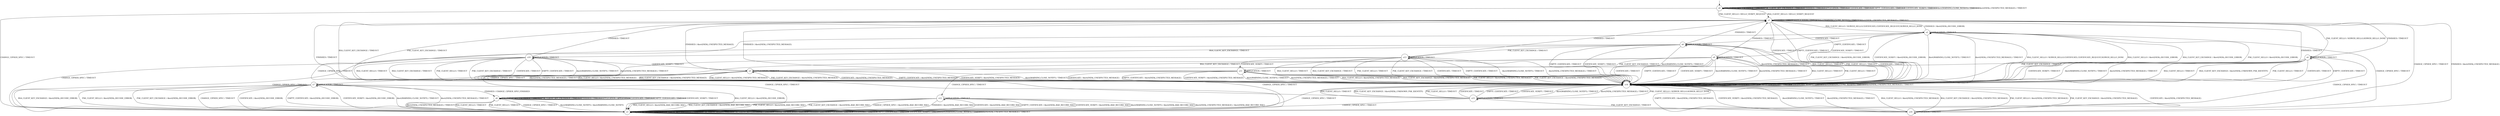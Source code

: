 digraph g {

	s0 [shape="circle" label="s0"];
	s1 [shape="circle" label="s1"];
	s2 [shape="circle" label="s2"];
	s3 [shape="circle" label="s3"];
	s4 [shape="circle" label="s4"];
	s5 [shape="circle" label="s5"];
	s6 [shape="circle" label="s6"];
	s7 [shape="circle" label="s7"];
	s8 [shape="circle" label="s8"];
	s9 [shape="circle" label="s9"];
	s10 [shape="circle" label="s10"];
	s11 [shape="circle" label="s11"];
	s12 [shape="circle" label="s12"];
	s13 [shape="circle" label="s13"];
	s14 [shape="circle" label="s14"];
	s15 [shape="circle" label="s15"];
	s16 [shape="circle" label="s16"];
	s0 -> s1 [label="RSA_CLIENT_HELLO / HELLO_VERIFY_REQUEST"];
	s0 -> s0 [label="RSA_CLIENT_KEY_EXCHANGE / TIMEOUT"];
	s0 -> s1 [label="PSK_CLIENT_HELLO / HELLO_VERIFY_REQUEST"];
	s0 -> s0 [label="PSK_CLIENT_KEY_EXCHANGE / TIMEOUT"];
	s0 -> s3 [label="CHANGE_CIPHER_SPEC / TIMEOUT"];
	s0 -> s0 [label="FINISHED / TIMEOUT"];
	s0 -> s0 [label="APPLICATION / TIMEOUT"];
	s0 -> s0 [label="CERTIFICATE / TIMEOUT"];
	s0 -> s0 [label="EMPTY_CERTIFICATE / TIMEOUT"];
	s0 -> s0 [label="CERTIFICATE_VERIFY / TIMEOUT"];
	s0 -> s0 [label="Alert(WARNING,CLOSE_NOTIFY) / TIMEOUT"];
	s0 -> s0 [label="Alert(FATAL,UNEXPECTED_MESSAGE) / TIMEOUT"];
	s1 -> s2 [label="RSA_CLIENT_HELLO / SERVER_HELLO,CERTIFICATE,CERTIFICATE_REQUEST,SERVER_HELLO_DONE"];
	s1 -> s14 [label="RSA_CLIENT_KEY_EXCHANGE / TIMEOUT"];
	s1 -> s4 [label="PSK_CLIENT_HELLO / SERVER_HELLO,SERVER_HELLO_DONE"];
	s1 -> s14 [label="PSK_CLIENT_KEY_EXCHANGE / TIMEOUT"];
	s1 -> s3 [label="CHANGE_CIPHER_SPEC / TIMEOUT"];
	s1 -> s1 [label="FINISHED / TIMEOUT"];
	s1 -> s1 [label="APPLICATION / TIMEOUT"];
	s1 -> s14 [label="CERTIFICATE / TIMEOUT"];
	s1 -> s14 [label="EMPTY_CERTIFICATE / TIMEOUT"];
	s1 -> s14 [label="CERTIFICATE_VERIFY / TIMEOUT"];
	s1 -> s1 [label="Alert(WARNING,CLOSE_NOTIFY) / TIMEOUT"];
	s1 -> s1 [label="Alert(FATAL,UNEXPECTED_MESSAGE) / TIMEOUT"];
	s2 -> s14 [label="RSA_CLIENT_HELLO / Alert(FATAL,DECODE_ERROR)"];
	s2 -> s14 [label="RSA_CLIENT_KEY_EXCHANGE / Alert(FATAL,DECODE_ERROR)"];
	s2 -> s14 [label="PSK_CLIENT_HELLO / Alert(FATAL,DECODE_ERROR)"];
	s2 -> s14 [label="PSK_CLIENT_KEY_EXCHANGE / Alert(FATAL,DECODE_ERROR)"];
	s2 -> s3 [label="CHANGE_CIPHER_SPEC / TIMEOUT"];
	s2 -> s1 [label="FINISHED / Alert(FATAL,DECODE_ERROR)"];
	s2 -> s2 [label="APPLICATION / TIMEOUT"];
	s2 -> s6 [label="CERTIFICATE / TIMEOUT"];
	s2 -> s9 [label="EMPTY_CERTIFICATE / TIMEOUT"];
	s2 -> s14 [label="CERTIFICATE_VERIFY / Alert(FATAL,DECODE_ERROR)"];
	s2 -> s14 [label="Alert(WARNING,CLOSE_NOTIFY) / TIMEOUT"];
	s2 -> s14 [label="Alert(FATAL,UNEXPECTED_MESSAGE) / TIMEOUT"];
	s3 -> s3 [label="RSA_CLIENT_HELLO / TIMEOUT"];
	s3 -> s3 [label="RSA_CLIENT_KEY_EXCHANGE / TIMEOUT"];
	s3 -> s3 [label="PSK_CLIENT_HELLO / TIMEOUT"];
	s3 -> s3 [label="PSK_CLIENT_KEY_EXCHANGE / TIMEOUT"];
	s3 -> s3 [label="CHANGE_CIPHER_SPEC / TIMEOUT"];
	s3 -> s3 [label="FINISHED / TIMEOUT"];
	s3 -> s3 [label="APPLICATION / TIMEOUT"];
	s3 -> s3 [label="CERTIFICATE / TIMEOUT"];
	s3 -> s3 [label="EMPTY_CERTIFICATE / TIMEOUT"];
	s3 -> s3 [label="CERTIFICATE_VERIFY / TIMEOUT"];
	s3 -> s3 [label="Alert(WARNING,CLOSE_NOTIFY) / TIMEOUT"];
	s3 -> s3 [label="Alert(FATAL,UNEXPECTED_MESSAGE) / TIMEOUT"];
	s4 -> s14 [label="RSA_CLIENT_HELLO / TIMEOUT"];
	s4 -> s14 [label="RSA_CLIENT_KEY_EXCHANGE / Alert(FATAL,UNKNOWN_PSK_IDENTITY)"];
	s4 -> s14 [label="PSK_CLIENT_HELLO / TIMEOUT"];
	s4 -> s5 [label="PSK_CLIENT_KEY_EXCHANGE / TIMEOUT"];
	s4 -> s3 [label="CHANGE_CIPHER_SPEC / TIMEOUT"];
	s4 -> s1 [label="FINISHED / TIMEOUT"];
	s4 -> s4 [label="APPLICATION / TIMEOUT"];
	s4 -> s14 [label="CERTIFICATE / TIMEOUT"];
	s4 -> s14 [label="EMPTY_CERTIFICATE / TIMEOUT"];
	s4 -> s14 [label="CERTIFICATE_VERIFY / TIMEOUT"];
	s4 -> s14 [label="Alert(WARNING,CLOSE_NOTIFY) / TIMEOUT"];
	s4 -> s14 [label="Alert(FATAL,UNEXPECTED_MESSAGE) / TIMEOUT"];
	s5 -> s14 [label="RSA_CLIENT_HELLO / Alert(FATAL,UNEXPECTED_MESSAGE)"];
	s5 -> s14 [label="RSA_CLIENT_KEY_EXCHANGE / Alert(FATAL,UNEXPECTED_MESSAGE)"];
	s5 -> s14 [label="PSK_CLIENT_HELLO / Alert(FATAL,UNEXPECTED_MESSAGE)"];
	s5 -> s14 [label="PSK_CLIENT_KEY_EXCHANGE / Alert(FATAL,UNEXPECTED_MESSAGE)"];
	s5 -> s7 [label="CHANGE_CIPHER_SPEC / TIMEOUT"];
	s5 -> s1 [label="FINISHED / Alert(FATAL,UNEXPECTED_MESSAGE)"];
	s5 -> s5 [label="APPLICATION / TIMEOUT"];
	s5 -> s14 [label="CERTIFICATE / Alert(FATAL,UNEXPECTED_MESSAGE)"];
	s5 -> s14 [label="EMPTY_CERTIFICATE / Alert(FATAL,UNEXPECTED_MESSAGE)"];
	s5 -> s14 [label="CERTIFICATE_VERIFY / Alert(FATAL,UNEXPECTED_MESSAGE)"];
	s5 -> s14 [label="Alert(WARNING,CLOSE_NOTIFY) / TIMEOUT"];
	s5 -> s14 [label="Alert(FATAL,UNEXPECTED_MESSAGE) / TIMEOUT"];
	s6 -> s14 [label="RSA_CLIENT_HELLO / TIMEOUT"];
	s6 -> s10 [label="RSA_CLIENT_KEY_EXCHANGE / TIMEOUT"];
	s6 -> s14 [label="PSK_CLIENT_HELLO / TIMEOUT"];
	s6 -> s13 [label="PSK_CLIENT_KEY_EXCHANGE / TIMEOUT"];
	s6 -> s3 [label="CHANGE_CIPHER_SPEC / TIMEOUT"];
	s6 -> s1 [label="FINISHED / TIMEOUT"];
	s6 -> s6 [label="APPLICATION / TIMEOUT"];
	s6 -> s14 [label="CERTIFICATE / TIMEOUT"];
	s6 -> s14 [label="EMPTY_CERTIFICATE / TIMEOUT"];
	s6 -> s14 [label="CERTIFICATE_VERIFY / TIMEOUT"];
	s6 -> s14 [label="Alert(WARNING,CLOSE_NOTIFY) / TIMEOUT"];
	s6 -> s14 [label="Alert(FATAL,UNEXPECTED_MESSAGE) / TIMEOUT"];
	s7 -> s3 [label="RSA_CLIENT_HELLO / Alert(FATAL,DECODE_ERROR)"];
	s7 -> s3 [label="RSA_CLIENT_KEY_EXCHANGE / Alert(FATAL,DECODE_ERROR)"];
	s7 -> s3 [label="PSK_CLIENT_HELLO / Alert(FATAL,DECODE_ERROR)"];
	s7 -> s3 [label="PSK_CLIENT_KEY_EXCHANGE / Alert(FATAL,DECODE_ERROR)"];
	s7 -> s3 [label="CHANGE_CIPHER_SPEC / TIMEOUT"];
	s7 -> s8 [label="FINISHED / CHANGE_CIPHER_SPEC,FINISHED"];
	s7 -> s7 [label="APPLICATION / TIMEOUT"];
	s7 -> s3 [label="CERTIFICATE / Alert(FATAL,DECODE_ERROR)"];
	s7 -> s3 [label="EMPTY_CERTIFICATE / Alert(FATAL,DECODE_ERROR)"];
	s7 -> s3 [label="CERTIFICATE_VERIFY / Alert(FATAL,DECODE_ERROR)"];
	s7 -> s3 [label="Alert(WARNING,CLOSE_NOTIFY) / TIMEOUT"];
	s7 -> s3 [label="Alert(FATAL,UNEXPECTED_MESSAGE) / TIMEOUT"];
	s8 -> s3 [label="RSA_CLIENT_HELLO / TIMEOUT"];
	s8 -> s8 [label="RSA_CLIENT_KEY_EXCHANGE / TIMEOUT"];
	s8 -> s3 [label="PSK_CLIENT_HELLO / TIMEOUT"];
	s8 -> s8 [label="PSK_CLIENT_KEY_EXCHANGE / TIMEOUT"];
	s8 -> s3 [label="CHANGE_CIPHER_SPEC / TIMEOUT"];
	s8 -> s8 [label="FINISHED / TIMEOUT"];
	s8 -> s8 [label="APPLICATION / APPLICATION"];
	s8 -> s8 [label="CERTIFICATE / TIMEOUT"];
	s8 -> s8 [label="EMPTY_CERTIFICATE / TIMEOUT"];
	s8 -> s8 [label="CERTIFICATE_VERIFY / TIMEOUT"];
	s8 -> s3 [label="Alert(WARNING,CLOSE_NOTIFY) / Alert(WARNING,CLOSE_NOTIFY)"];
	s8 -> s3 [label="Alert(FATAL,UNEXPECTED_MESSAGE) / TIMEOUT"];
	s9 -> s14 [label="RSA_CLIENT_HELLO / TIMEOUT"];
	s9 -> s5 [label="RSA_CLIENT_KEY_EXCHANGE / TIMEOUT"];
	s9 -> s14 [label="PSK_CLIENT_HELLO / TIMEOUT"];
	s9 -> s11 [label="PSK_CLIENT_KEY_EXCHANGE / TIMEOUT"];
	s9 -> s3 [label="CHANGE_CIPHER_SPEC / TIMEOUT"];
	s9 -> s1 [label="FINISHED / TIMEOUT"];
	s9 -> s9 [label="APPLICATION / TIMEOUT"];
	s9 -> s14 [label="CERTIFICATE / TIMEOUT"];
	s9 -> s14 [label="EMPTY_CERTIFICATE / TIMEOUT"];
	s9 -> s14 [label="CERTIFICATE_VERIFY / TIMEOUT"];
	s9 -> s14 [label="Alert(WARNING,CLOSE_NOTIFY) / TIMEOUT"];
	s9 -> s14 [label="Alert(FATAL,UNEXPECTED_MESSAGE) / TIMEOUT"];
	s10 -> s14 [label="RSA_CLIENT_HELLO / TIMEOUT"];
	s10 -> s14 [label="RSA_CLIENT_KEY_EXCHANGE / TIMEOUT"];
	s10 -> s14 [label="PSK_CLIENT_HELLO / TIMEOUT"];
	s10 -> s14 [label="PSK_CLIENT_KEY_EXCHANGE / TIMEOUT"];
	s10 -> s3 [label="CHANGE_CIPHER_SPEC / TIMEOUT"];
	s10 -> s1 [label="FINISHED / TIMEOUT"];
	s10 -> s10 [label="APPLICATION / TIMEOUT"];
	s10 -> s14 [label="CERTIFICATE / TIMEOUT"];
	s10 -> s14 [label="EMPTY_CERTIFICATE / TIMEOUT"];
	s10 -> s5 [label="CERTIFICATE_VERIFY / TIMEOUT"];
	s10 -> s14 [label="Alert(WARNING,CLOSE_NOTIFY) / TIMEOUT"];
	s10 -> s14 [label="Alert(FATAL,UNEXPECTED_MESSAGE) / TIMEOUT"];
	s11 -> s14 [label="RSA_CLIENT_HELLO / Alert(FATAL,UNEXPECTED_MESSAGE)"];
	s11 -> s14 [label="RSA_CLIENT_KEY_EXCHANGE / Alert(FATAL,UNEXPECTED_MESSAGE)"];
	s11 -> s14 [label="PSK_CLIENT_HELLO / Alert(FATAL,UNEXPECTED_MESSAGE)"];
	s11 -> s14 [label="PSK_CLIENT_KEY_EXCHANGE / Alert(FATAL,UNEXPECTED_MESSAGE)"];
	s11 -> s12 [label="CHANGE_CIPHER_SPEC / TIMEOUT"];
	s11 -> s1 [label="FINISHED / Alert(FATAL,UNEXPECTED_MESSAGE)"];
	s11 -> s11 [label="APPLICATION / TIMEOUT"];
	s11 -> s14 [label="CERTIFICATE / Alert(FATAL,UNEXPECTED_MESSAGE)"];
	s11 -> s14 [label="EMPTY_CERTIFICATE / Alert(FATAL,UNEXPECTED_MESSAGE)"];
	s11 -> s14 [label="CERTIFICATE_VERIFY / Alert(FATAL,UNEXPECTED_MESSAGE)"];
	s11 -> s14 [label="Alert(WARNING,CLOSE_NOTIFY) / TIMEOUT"];
	s11 -> s14 [label="Alert(FATAL,UNEXPECTED_MESSAGE) / TIMEOUT"];
	s12 -> s3 [label="RSA_CLIENT_HELLO / Alert(FATAL,BAD_RECORD_MAC)"];
	s12 -> s3 [label="RSA_CLIENT_KEY_EXCHANGE / Alert(FATAL,BAD_RECORD_MAC)"];
	s12 -> s3 [label="PSK_CLIENT_HELLO / Alert(FATAL,BAD_RECORD_MAC)"];
	s12 -> s3 [label="PSK_CLIENT_KEY_EXCHANGE / Alert(FATAL,BAD_RECORD_MAC)"];
	s12 -> s3 [label="CHANGE_CIPHER_SPEC / Alert(FATAL,BAD_RECORD_MAC)"];
	s12 -> s3 [label="FINISHED / Alert(FATAL,BAD_RECORD_MAC)"];
	s12 -> s12 [label="APPLICATION / TIMEOUT"];
	s12 -> s3 [label="CERTIFICATE / Alert(FATAL,BAD_RECORD_MAC)"];
	s12 -> s3 [label="EMPTY_CERTIFICATE / Alert(FATAL,BAD_RECORD_MAC)"];
	s12 -> s3 [label="CERTIFICATE_VERIFY / Alert(FATAL,BAD_RECORD_MAC)"];
	s12 -> s3 [label="Alert(WARNING,CLOSE_NOTIFY) / Alert(FATAL,BAD_RECORD_MAC)"];
	s12 -> s3 [label="Alert(FATAL,UNEXPECTED_MESSAGE) / Alert(FATAL,BAD_RECORD_MAC)"];
	s13 -> s14 [label="RSA_CLIENT_HELLO / TIMEOUT"];
	s13 -> s14 [label="RSA_CLIENT_KEY_EXCHANGE / TIMEOUT"];
	s13 -> s14 [label="PSK_CLIENT_HELLO / TIMEOUT"];
	s13 -> s14 [label="PSK_CLIENT_KEY_EXCHANGE / TIMEOUT"];
	s13 -> s3 [label="CHANGE_CIPHER_SPEC / TIMEOUT"];
	s13 -> s1 [label="FINISHED / TIMEOUT"];
	s13 -> s13 [label="APPLICATION / TIMEOUT"];
	s13 -> s14 [label="CERTIFICATE / TIMEOUT"];
	s13 -> s14 [label="EMPTY_CERTIFICATE / TIMEOUT"];
	s13 -> s11 [label="CERTIFICATE_VERIFY / TIMEOUT"];
	s13 -> s14 [label="Alert(WARNING,CLOSE_NOTIFY) / TIMEOUT"];
	s13 -> s14 [label="Alert(FATAL,UNEXPECTED_MESSAGE) / TIMEOUT"];
	s14 -> s2 [label="RSA_CLIENT_HELLO / SERVER_HELLO,CERTIFICATE,CERTIFICATE_REQUEST,SERVER_HELLO_DONE"];
	s14 -> s14 [label="RSA_CLIENT_KEY_EXCHANGE / TIMEOUT"];
	s14 -> s15 [label="PSK_CLIENT_HELLO / SERVER_HELLO,SERVER_HELLO_DONE"];
	s14 -> s14 [label="PSK_CLIENT_KEY_EXCHANGE / TIMEOUT"];
	s14 -> s3 [label="CHANGE_CIPHER_SPEC / TIMEOUT"];
	s14 -> s1 [label="FINISHED / TIMEOUT"];
	s14 -> s14 [label="APPLICATION / TIMEOUT"];
	s14 -> s14 [label="CERTIFICATE / TIMEOUT"];
	s14 -> s14 [label="EMPTY_CERTIFICATE / TIMEOUT"];
	s14 -> s14 [label="CERTIFICATE_VERIFY / TIMEOUT"];
	s14 -> s14 [label="Alert(WARNING,CLOSE_NOTIFY) / TIMEOUT"];
	s14 -> s14 [label="Alert(FATAL,UNEXPECTED_MESSAGE) / TIMEOUT"];
	s15 -> s14 [label="RSA_CLIENT_HELLO / TIMEOUT"];
	s15 -> s14 [label="RSA_CLIENT_KEY_EXCHANGE / Alert(FATAL,UNKNOWN_PSK_IDENTITY)"];
	s15 -> s14 [label="PSK_CLIENT_HELLO / TIMEOUT"];
	s15 -> s16 [label="PSK_CLIENT_KEY_EXCHANGE / TIMEOUT"];
	s15 -> s3 [label="CHANGE_CIPHER_SPEC / TIMEOUT"];
	s15 -> s1 [label="FINISHED / TIMEOUT"];
	s15 -> s15 [label="APPLICATION / TIMEOUT"];
	s15 -> s14 [label="CERTIFICATE / TIMEOUT"];
	s15 -> s14 [label="EMPTY_CERTIFICATE / TIMEOUT"];
	s15 -> s14 [label="CERTIFICATE_VERIFY / TIMEOUT"];
	s15 -> s14 [label="Alert(WARNING,CLOSE_NOTIFY) / TIMEOUT"];
	s15 -> s14 [label="Alert(FATAL,UNEXPECTED_MESSAGE) / TIMEOUT"];
	s16 -> s14 [label="RSA_CLIENT_HELLO / Alert(FATAL,UNEXPECTED_MESSAGE)"];
	s16 -> s14 [label="RSA_CLIENT_KEY_EXCHANGE / Alert(FATAL,UNEXPECTED_MESSAGE)"];
	s16 -> s14 [label="PSK_CLIENT_HELLO / Alert(FATAL,UNEXPECTED_MESSAGE)"];
	s16 -> s14 [label="PSK_CLIENT_KEY_EXCHANGE / Alert(FATAL,UNEXPECTED_MESSAGE)"];
	s16 -> s2 [label="CHANGE_CIPHER_SPEC / TIMEOUT"];
	s16 -> s1 [label="FINISHED / Alert(FATAL,UNEXPECTED_MESSAGE)"];
	s16 -> s16 [label="APPLICATION / TIMEOUT"];
	s16 -> s14 [label="CERTIFICATE / Alert(FATAL,UNEXPECTED_MESSAGE)"];
	s16 -> s14 [label="EMPTY_CERTIFICATE / Alert(FATAL,UNEXPECTED_MESSAGE)"];
	s16 -> s14 [label="CERTIFICATE_VERIFY / Alert(FATAL,UNEXPECTED_MESSAGE)"];
	s16 -> s14 [label="Alert(WARNING,CLOSE_NOTIFY) / TIMEOUT"];
	s16 -> s14 [label="Alert(FATAL,UNEXPECTED_MESSAGE) / TIMEOUT"];

__start0 [label="" shape="none" width="0" height="0"];
__start0 -> s0;

}
